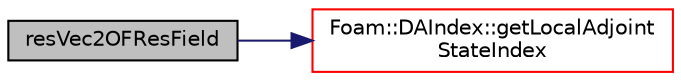 digraph "resVec2OFResField"
{
  bgcolor="transparent";
  edge [fontname="Helvetica",fontsize="10",labelfontname="Helvetica",labelfontsize="10"];
  node [fontname="Helvetica",fontsize="10",shape=record];
  rankdir="LR";
  Node74 [label="resVec2OFResField",height=0.2,width=0.4,color="black", fillcolor="grey75", style="filled", fontcolor="black"];
  Node74 -> Node75 [color="midnightblue",fontsize="10",style="solid",fontname="Helvetica"];
  Node75 [label="Foam::DAIndex::getLocalAdjoint\lStateIndex",height=0.2,width=0.4,color="red",URL="$classFoam_1_1DAIndex.html#a91f26f905486092d25af1c1150e695de",tooltip="get local adjoint index for a given state name, cell/face indxI and its component (optional..."];
}
